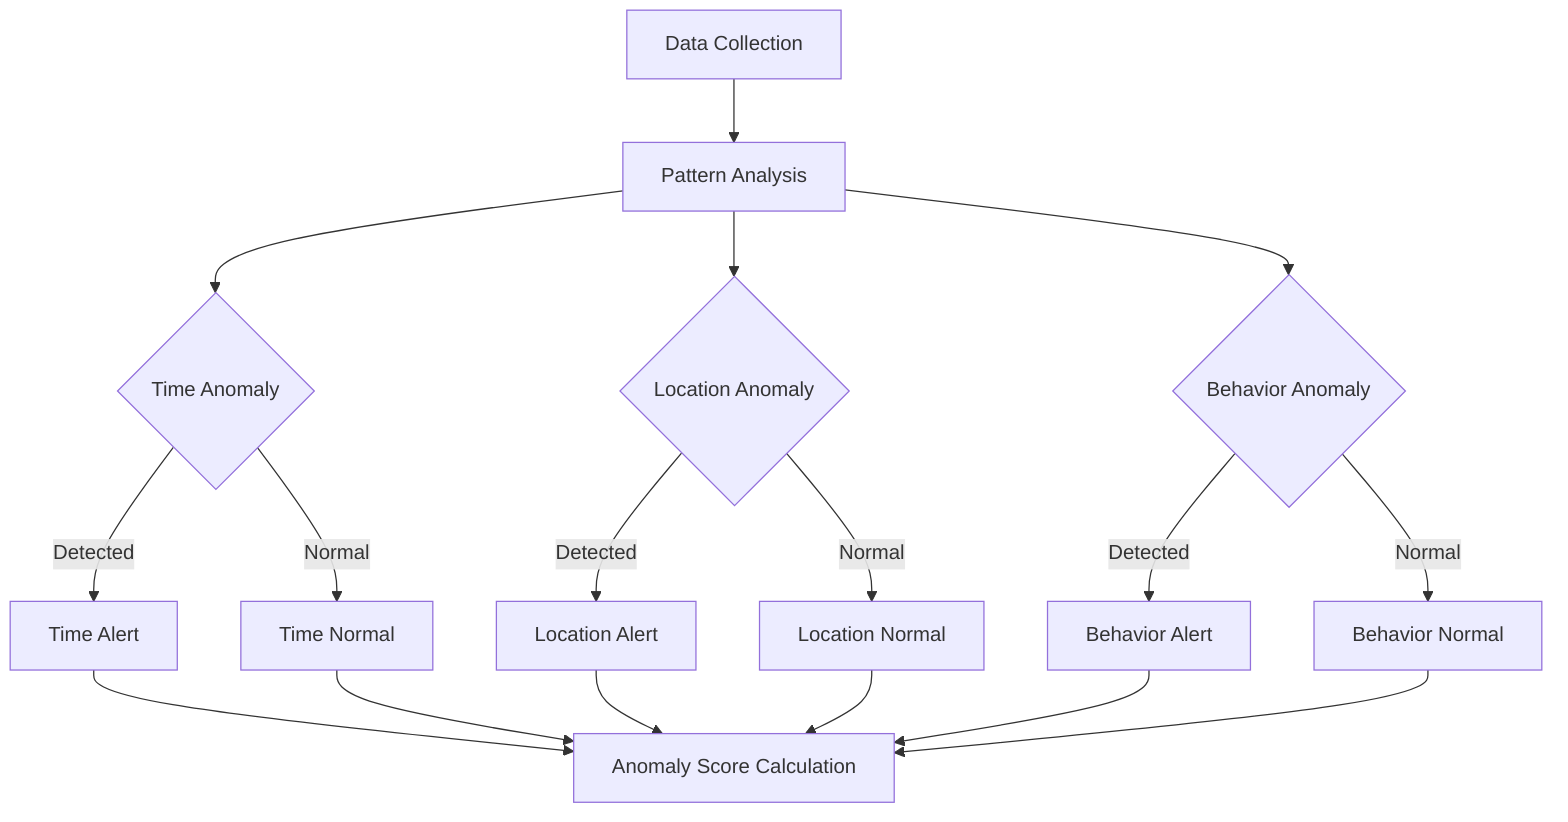 graph TD
    A[Data Collection] --> B[Pattern Analysis]
    B --> C{Time Anomaly}
    B --> D{Location Anomaly}
    B --> E{Behavior Anomaly}
    C -->|Detected| F[Time Alert]
    C -->|Normal| G[Time Normal]
    D -->|Detected| H[Location Alert]
    D -->|Normal| I[Location Normal]
    E -->|Detected| J[Behavior Alert]
    E -->|Normal| K[Behavior Normal]
    F --> L[Anomaly Score Calculation]
    G --> L
    H --> L
    I --> L
    J --> L
    K --> L